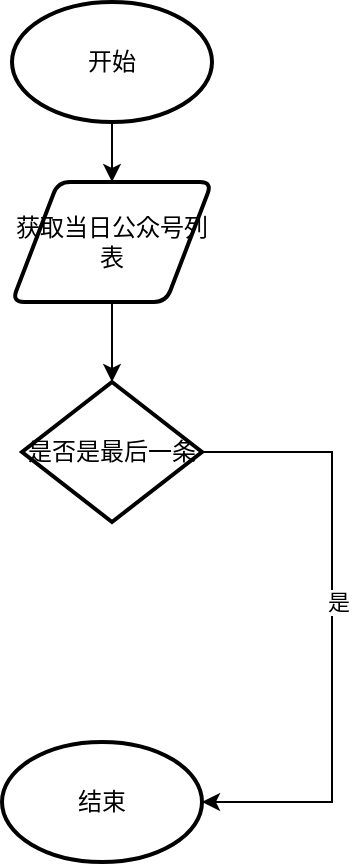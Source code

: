 <mxfile version="14.4.9" type="github">
  <diagram id="GCbj6qEZZx6PM13zVxRF" name="第 1 页">
    <mxGraphModel dx="743" dy="429" grid="1" gridSize="10" guides="1" tooltips="1" connect="1" arrows="1" fold="1" page="1" pageScale="1" pageWidth="850" pageHeight="1100" math="0" shadow="0">
      <root>
        <mxCell id="0" />
        <mxCell id="1" parent="0" />
        <mxCell id="VnJmP2dUm73nQAp3kCWq-1" style="edgeStyle=orthogonalEdgeStyle;rounded=0;orthogonalLoop=1;jettySize=auto;html=1;exitX=0.5;exitY=1;exitDx=0;exitDy=0;entryX=0.5;entryY=0;entryDx=0;entryDy=0;entryPerimeter=0;" parent="1" source="VnJmP2dUm73nQAp3kCWq-2" target="VnJmP2dUm73nQAp3kCWq-11" edge="1">
          <mxGeometry relative="1" as="geometry">
            <mxPoint x="280" y="250" as="targetPoint" />
          </mxGeometry>
        </mxCell>
        <mxCell id="VnJmP2dUm73nQAp3kCWq-2" value="获取当日公众号列表" style="shape=parallelogram;html=1;strokeWidth=2;perimeter=parallelogramPerimeter;whiteSpace=wrap;rounded=1;arcSize=12;size=0.23;" parent="1" vertex="1">
          <mxGeometry x="230" y="130" width="100" height="60" as="geometry" />
        </mxCell>
        <mxCell id="VnJmP2dUm73nQAp3kCWq-3" style="edgeStyle=orthogonalEdgeStyle;rounded=0;orthogonalLoop=1;jettySize=auto;html=1;exitX=0.5;exitY=1;exitDx=0;exitDy=0;exitPerimeter=0;entryX=0.5;entryY=0;entryDx=0;entryDy=0;" parent="1" source="VnJmP2dUm73nQAp3kCWq-4" target="VnJmP2dUm73nQAp3kCWq-2" edge="1">
          <mxGeometry relative="1" as="geometry" />
        </mxCell>
        <mxCell id="VnJmP2dUm73nQAp3kCWq-4" value="开始" style="strokeWidth=2;html=1;shape=mxgraph.flowchart.start_1;whiteSpace=wrap;" parent="1" vertex="1">
          <mxGeometry x="230" y="40" width="100" height="60" as="geometry" />
        </mxCell>
        <mxCell id="4c2e-EeaPmxIaRiaBZTg-3" style="edgeStyle=orthogonalEdgeStyle;rounded=0;orthogonalLoop=1;jettySize=auto;html=1;exitX=1;exitY=0.5;exitDx=0;exitDy=0;exitPerimeter=0;entryX=1;entryY=0.5;entryDx=0;entryDy=0;entryPerimeter=0;" edge="1" parent="1" source="VnJmP2dUm73nQAp3kCWq-11" target="4c2e-EeaPmxIaRiaBZTg-2">
          <mxGeometry relative="1" as="geometry">
            <Array as="points">
              <mxPoint x="390" y="265" />
              <mxPoint x="390" y="440" />
            </Array>
          </mxGeometry>
        </mxCell>
        <mxCell id="4c2e-EeaPmxIaRiaBZTg-4" value="是" style="edgeLabel;html=1;align=center;verticalAlign=middle;resizable=0;points=[];" vertex="1" connectable="0" parent="4c2e-EeaPmxIaRiaBZTg-3">
          <mxGeometry x="-0.377" y="3" relative="1" as="geometry">
            <mxPoint y="45" as="offset" />
          </mxGeometry>
        </mxCell>
        <mxCell id="VnJmP2dUm73nQAp3kCWq-11" value="是否是最后一条" style="strokeWidth=2;html=1;shape=mxgraph.flowchart.decision;whiteSpace=wrap;" parent="1" vertex="1">
          <mxGeometry x="235" y="230" width="90" height="70" as="geometry" />
        </mxCell>
        <mxCell id="4c2e-EeaPmxIaRiaBZTg-2" value="结束" style="strokeWidth=2;html=1;shape=mxgraph.flowchart.start_1;whiteSpace=wrap;" vertex="1" parent="1">
          <mxGeometry x="225" y="410" width="100" height="60" as="geometry" />
        </mxCell>
      </root>
    </mxGraphModel>
  </diagram>
</mxfile>
